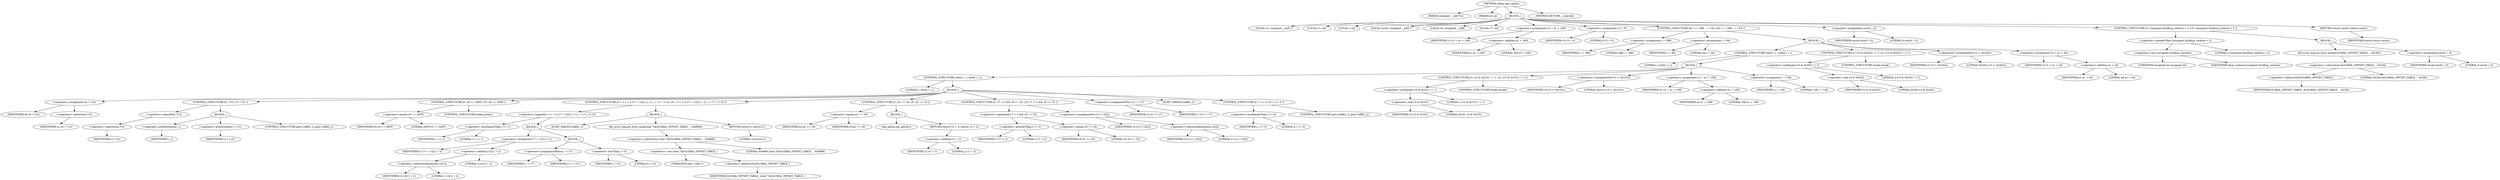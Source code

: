 digraph udhcp_get_option {  
"1000107" [label = "(METHOD,udhcp_get_option)" ]
"1000108" [label = "(PARAM,unsigned __int8 *a1)" ]
"1000109" [label = "(PARAM,int a2)" ]
"1000110" [label = "(BLOCK,,)" ]
"1000111" [label = "(LOCAL,v2: unsigned __int8 *)" ]
"1000112" [label = "(LOCAL,v3: int)" ]
"1000113" [label = "(LOCAL,i: int)" ]
"1000114" [label = "(LOCAL,result: unsigned __int8 *)" ]
"1000115" [label = "(LOCAL,v6: unsigned __int8)" ]
"1000116" [label = "(LOCAL,v7: int)" ]
"1000117" [label = "(<operator>.assignment,v2 = a1 + 240)" ]
"1000118" [label = "(IDENTIFIER,v2,v2 = a1 + 240)" ]
"1000119" [label = "(<operator>.addition,a1 + 240)" ]
"1000120" [label = "(IDENTIFIER,a1,a1 + 240)" ]
"1000121" [label = "(LITERAL,240,a1 + 240)" ]
"1000122" [label = "(<operator>.assignment,v3 = 0)" ]
"1000123" [label = "(IDENTIFIER,v3,v3 = 0)" ]
"1000124" [label = "(LITERAL,0,v3 = 0)" ]
"1000125" [label = "(CONTROL_STRUCTURE,for ( i = 388; ; i = 64 ),for ( i = 388; ; i = 64 ))" ]
"1000126" [label = "(<operator>.assignment,i = 388)" ]
"1000127" [label = "(IDENTIFIER,i,i = 388)" ]
"1000128" [label = "(LITERAL,388,i = 388)" ]
"1000129" [label = "(<operator>.assignment,i = 64)" ]
"1000130" [label = "(IDENTIFIER,i,i = 64)" ]
"1000131" [label = "(LITERAL,64,i = 64)" ]
"1000132" [label = "(BLOCK,,)" ]
"1000133" [label = "(CONTROL_STRUCTURE,while ( 1 ),while ( 1 ))" ]
"1000134" [label = "(LITERAL,1,while ( 1 ))" ]
"1000135" [label = "(BLOCK,,)" ]
"1000136" [label = "(CONTROL_STRUCTURE,while ( 1 ),while ( 1 ))" ]
"1000137" [label = "(LITERAL,1,while ( 1 ))" ]
"1000138" [label = "(BLOCK,,)" ]
"1000139" [label = "(<operator>.assignment,v6 = *v2)" ]
"1000140" [label = "(IDENTIFIER,v6,v6 = *v2)" ]
"1000141" [label = "(<operator>.indirection,*v2)" ]
"1000142" [label = "(IDENTIFIER,v2,v6 = *v2)" ]
"1000143" [label = "(CONTROL_STRUCTURE,if ( !*v2 ),if ( !*v2 ))" ]
"1000144" [label = "(<operator>.logicalNot,!*v2)" ]
"1000145" [label = "(<operator>.indirection,*v2)" ]
"1000146" [label = "(IDENTIFIER,v2,!*v2)" ]
"1000147" [label = "(BLOCK,,)" ]
"1000148" [label = "(<operator>.preDecrement,--i)" ]
"1000149" [label = "(IDENTIFIER,i,--i)" ]
"1000150" [label = "(<operator>.preIncrement,++v2)" ]
"1000151" [label = "(IDENTIFIER,v2,++v2)" ]
"1000152" [label = "(CONTROL_STRUCTURE,goto LABEL_2;,goto LABEL_2;)" ]
"1000153" [label = "(CONTROL_STRUCTURE,if ( v6 == 0xFF ),if ( v6 == 0xFF ))" ]
"1000154" [label = "(<operator>.equals,v6 == 0xFF)" ]
"1000155" [label = "(IDENTIFIER,v6,v6 == 0xFF)" ]
"1000156" [label = "(LITERAL,0xFF,v6 == 0xFF)" ]
"1000157" [label = "(CONTROL_STRUCTURE,break;,break;)" ]
"1000158" [label = "(CONTROL_STRUCTURE,if ( i <= 1 || (v7 = v2[1] + 2, i -= v7, i < 0) ),if ( i <= 1 || (v7 = v2[1] + 2, i -= v7, i < 0) ))" ]
"1000159" [label = "(<operator>.logicalOr,i <= 1 || (v7 = v2[1] + 2, i -= v7, i < 0))" ]
"1000160" [label = "(<operator>.lessEqualsThan,i <= 1)" ]
"1000161" [label = "(IDENTIFIER,i,i <= 1)" ]
"1000162" [label = "(LITERAL,1,i <= 1)" ]
"1000163" [label = "(BLOCK,,)" ]
"1000164" [label = "(<operator>.assignment,v7 = v2[1] + 2)" ]
"1000165" [label = "(IDENTIFIER,v7,v7 = v2[1] + 2)" ]
"1000166" [label = "(<operator>.addition,v2[1] + 2)" ]
"1000167" [label = "(<operator>.indirectIndexAccess,v2[1])" ]
"1000168" [label = "(IDENTIFIER,v2,v2[1] + 2)" ]
"1000169" [label = "(LITERAL,1,v2[1] + 2)" ]
"1000170" [label = "(LITERAL,2,v2[1] + 2)" ]
"1000171" [label = "(BLOCK,,)" ]
"1000172" [label = "(<operator>.assignmentMinus,i -= v7)" ]
"1000173" [label = "(IDENTIFIER,i,i -= v7)" ]
"1000174" [label = "(IDENTIFIER,v7,i -= v7)" ]
"1000175" [label = "(<operator>.lessThan,i < 0)" ]
"1000176" [label = "(IDENTIFIER,i,i < 0)" ]
"1000177" [label = "(LITERAL,0,i < 0)" ]
"1000178" [label = "(BLOCK,,)" ]
"1000179" [label = "(JUMP_TARGET,LABEL_3)" ]
"1000180" [label = "(bb_error_msg,bb_error_msg((char *)&GLOBAL_OFFSET_TABLE_ - 444868))" ]
"1000181" [label = "(<operator>.subtraction,(char *)&GLOBAL_OFFSET_TABLE_ - 444868)" ]
"1000182" [label = "(<operator>.cast,(char *)&GLOBAL_OFFSET_TABLE_)" ]
"1000183" [label = "(UNKNOWN,char *,char *)" ]
"1000184" [label = "(<operator>.addressOf,&GLOBAL_OFFSET_TABLE_)" ]
"1000185" [label = "(IDENTIFIER,GLOBAL_OFFSET_TABLE_,(char *)&GLOBAL_OFFSET_TABLE_)" ]
"1000186" [label = "(LITERAL,444868,(char *)&GLOBAL_OFFSET_TABLE_ - 444868)" ]
"1000187" [label = "(RETURN,return 0;,return 0;)" ]
"1000188" [label = "(LITERAL,0,return 0;)" ]
"1000189" [label = "(CONTROL_STRUCTURE,if ( a2 == v6 ),if ( a2 == v6 ))" ]
"1000190" [label = "(<operator>.equals,a2 == v6)" ]
"1000191" [label = "(IDENTIFIER,a2,a2 == v6)" ]
"1000192" [label = "(IDENTIFIER,v6,a2 == v6)" ]
"1000193" [label = "(BLOCK,,)" ]
"1000194" [label = "(log_option,log_option())" ]
"1000195" [label = "(RETURN,return v2 + 2;,return v2 + 2;)" ]
"1000196" [label = "(<operator>.addition,v2 + 2)" ]
"1000197" [label = "(IDENTIFIER,v2,v2 + 2)" ]
"1000198" [label = "(LITERAL,2,v2 + 2)" ]
"1000199" [label = "(CONTROL_STRUCTURE,if ( v7 > 2 && v6 == 52 ),if ( v7 > 2 && v6 == 52 ))" ]
"1000200" [label = "(<operator>.logicalAnd,v7 > 2 && v6 == 52)" ]
"1000201" [label = "(<operator>.greaterThan,v7 > 2)" ]
"1000202" [label = "(IDENTIFIER,v7,v7 > 2)" ]
"1000203" [label = "(LITERAL,2,v7 > 2)" ]
"1000204" [label = "(<operator>.equals,v6 == 52)" ]
"1000205" [label = "(IDENTIFIER,v6,v6 == 52)" ]
"1000206" [label = "(LITERAL,52,v6 == 52)" ]
"1000207" [label = "(<operators>.assignmentOr,v3 |= v2[2])" ]
"1000208" [label = "(IDENTIFIER,v3,v3 |= v2[2])" ]
"1000209" [label = "(<operator>.indirectIndexAccess,v2[2])" ]
"1000210" [label = "(IDENTIFIER,v2,v3 |= v2[2])" ]
"1000211" [label = "(LITERAL,2,v3 |= v2[2])" ]
"1000212" [label = "(<operator>.assignmentPlus,v2 += v7)" ]
"1000213" [label = "(IDENTIFIER,v2,v2 += v7)" ]
"1000214" [label = "(IDENTIFIER,v7,v2 += v7)" ]
"1000215" [label = "(JUMP_TARGET,LABEL_2)" ]
"1000216" [label = "(CONTROL_STRUCTURE,if ( i <= 0 ),if ( i <= 0 ))" ]
"1000217" [label = "(<operator>.lessEqualsThan,i <= 0)" ]
"1000218" [label = "(IDENTIFIER,i,i <= 0)" ]
"1000219" [label = "(LITERAL,0,i <= 0)" ]
"1000220" [label = "(CONTROL_STRUCTURE,goto LABEL_3;,goto LABEL_3;)" ]
"1000221" [label = "(CONTROL_STRUCTURE,if ( (v3 & 0x101) != 1 ),if ( (v3 & 0x101) != 1 ))" ]
"1000222" [label = "(<operator>.notEquals,(v3 & 0x101) != 1)" ]
"1000223" [label = "(<operator>.and,v3 & 0x101)" ]
"1000224" [label = "(IDENTIFIER,v3,v3 & 0x101)" ]
"1000225" [label = "(LITERAL,0x101,v3 & 0x101)" ]
"1000226" [label = "(LITERAL,1,(v3 & 0x101) != 1)" ]
"1000227" [label = "(CONTROL_STRUCTURE,break;,break;)" ]
"1000228" [label = "(<operators>.assignmentOr,v3 |= 0x101u)" ]
"1000229" [label = "(IDENTIFIER,v3,v3 |= 0x101u)" ]
"1000230" [label = "(LITERAL,0x101u,v3 |= 0x101u)" ]
"1000231" [label = "(<operator>.assignment,v2 = a1 + 108)" ]
"1000232" [label = "(IDENTIFIER,v2,v2 = a1 + 108)" ]
"1000233" [label = "(<operator>.addition,a1 + 108)" ]
"1000234" [label = "(IDENTIFIER,a1,a1 + 108)" ]
"1000235" [label = "(LITERAL,108,a1 + 108)" ]
"1000236" [label = "(<operator>.assignment,i = 128)" ]
"1000237" [label = "(IDENTIFIER,i,i = 128)" ]
"1000238" [label = "(LITERAL,128,i = 128)" ]
"1000239" [label = "(CONTROL_STRUCTURE,if ( (v3 & 0x202) != 2 ),if ( (v3 & 0x202) != 2 ))" ]
"1000240" [label = "(<operator>.notEquals,(v3 & 0x202) != 2)" ]
"1000241" [label = "(<operator>.and,v3 & 0x202)" ]
"1000242" [label = "(IDENTIFIER,v3,v3 & 0x202)" ]
"1000243" [label = "(LITERAL,0x202,v3 & 0x202)" ]
"1000244" [label = "(LITERAL,2,(v3 & 0x202) != 2)" ]
"1000245" [label = "(CONTROL_STRUCTURE,break;,break;)" ]
"1000246" [label = "(<operators>.assignmentOr,v3 |= 0x202u)" ]
"1000247" [label = "(IDENTIFIER,v3,v3 |= 0x202u)" ]
"1000248" [label = "(LITERAL,0x202u,v3 |= 0x202u)" ]
"1000249" [label = "(<operator>.assignment,v2 = a1 + 44)" ]
"1000250" [label = "(IDENTIFIER,v2,v2 = a1 + 44)" ]
"1000251" [label = "(<operator>.addition,a1 + 44)" ]
"1000252" [label = "(IDENTIFIER,a1,a1 + 44)" ]
"1000253" [label = "(LITERAL,44,a1 + 44)" ]
"1000254" [label = "(<operator>.assignment,result = 0)" ]
"1000255" [label = "(IDENTIFIER,result,result = 0)" ]
"1000256" [label = "(LITERAL,0,result = 0)" ]
"1000257" [label = "(CONTROL_STRUCTURE,if ( (unsigned int)dhcp_verbose > 2 ),if ( (unsigned int)dhcp_verbose > 2 ))" ]
"1000258" [label = "(<operator>.greaterThan,(unsigned int)dhcp_verbose > 2)" ]
"1000259" [label = "(<operator>.cast,(unsigned int)dhcp_verbose)" ]
"1000260" [label = "(UNKNOWN,unsigned int,unsigned int)" ]
"1000261" [label = "(IDENTIFIER,dhcp_verbose,(unsigned int)dhcp_verbose)" ]
"1000262" [label = "(LITERAL,2,(unsigned int)dhcp_verbose > 2)" ]
"1000263" [label = "(BLOCK,,)" ]
"1000264" [label = "(bb_error_msg,bb_error_msg(&GLOBAL_OFFSET_TABLE_ - 44184))" ]
"1000265" [label = "(<operator>.subtraction,&GLOBAL_OFFSET_TABLE_ - 44184)" ]
"1000266" [label = "(<operator>.addressOf,&GLOBAL_OFFSET_TABLE_)" ]
"1000267" [label = "(IDENTIFIER,GLOBAL_OFFSET_TABLE_,&GLOBAL_OFFSET_TABLE_ - 44184)" ]
"1000268" [label = "(LITERAL,44184,&GLOBAL_OFFSET_TABLE_ - 44184)" ]
"1000269" [label = "(<operator>.assignment,result = 0)" ]
"1000270" [label = "(IDENTIFIER,result,result = 0)" ]
"1000271" [label = "(LITERAL,0,result = 0)" ]
"1000272" [label = "(RETURN,return result;,return result;)" ]
"1000273" [label = "(IDENTIFIER,result,return result;)" ]
"1000274" [label = "(METHOD_RETURN,__usercall)" ]
  "1000107" -> "1000108" 
  "1000107" -> "1000109" 
  "1000107" -> "1000110" 
  "1000107" -> "1000274" 
  "1000110" -> "1000111" 
  "1000110" -> "1000112" 
  "1000110" -> "1000113" 
  "1000110" -> "1000114" 
  "1000110" -> "1000115" 
  "1000110" -> "1000116" 
  "1000110" -> "1000117" 
  "1000110" -> "1000122" 
  "1000110" -> "1000125" 
  "1000110" -> "1000254" 
  "1000110" -> "1000257" 
  "1000110" -> "1000272" 
  "1000117" -> "1000118" 
  "1000117" -> "1000119" 
  "1000119" -> "1000120" 
  "1000119" -> "1000121" 
  "1000122" -> "1000123" 
  "1000122" -> "1000124" 
  "1000125" -> "1000126" 
  "1000125" -> "1000129" 
  "1000125" -> "1000132" 
  "1000126" -> "1000127" 
  "1000126" -> "1000128" 
  "1000129" -> "1000130" 
  "1000129" -> "1000131" 
  "1000132" -> "1000133" 
  "1000132" -> "1000239" 
  "1000132" -> "1000246" 
  "1000132" -> "1000249" 
  "1000133" -> "1000134" 
  "1000133" -> "1000135" 
  "1000135" -> "1000136" 
  "1000135" -> "1000221" 
  "1000135" -> "1000228" 
  "1000135" -> "1000231" 
  "1000135" -> "1000236" 
  "1000136" -> "1000137" 
  "1000136" -> "1000138" 
  "1000138" -> "1000139" 
  "1000138" -> "1000143" 
  "1000138" -> "1000153" 
  "1000138" -> "1000158" 
  "1000138" -> "1000189" 
  "1000138" -> "1000199" 
  "1000138" -> "1000212" 
  "1000138" -> "1000215" 
  "1000138" -> "1000216" 
  "1000139" -> "1000140" 
  "1000139" -> "1000141" 
  "1000141" -> "1000142" 
  "1000143" -> "1000144" 
  "1000143" -> "1000147" 
  "1000144" -> "1000145" 
  "1000145" -> "1000146" 
  "1000147" -> "1000148" 
  "1000147" -> "1000150" 
  "1000147" -> "1000152" 
  "1000148" -> "1000149" 
  "1000150" -> "1000151" 
  "1000153" -> "1000154" 
  "1000153" -> "1000157" 
  "1000154" -> "1000155" 
  "1000154" -> "1000156" 
  "1000158" -> "1000159" 
  "1000158" -> "1000178" 
  "1000159" -> "1000160" 
  "1000159" -> "1000163" 
  "1000160" -> "1000161" 
  "1000160" -> "1000162" 
  "1000163" -> "1000164" 
  "1000163" -> "1000171" 
  "1000164" -> "1000165" 
  "1000164" -> "1000166" 
  "1000166" -> "1000167" 
  "1000166" -> "1000170" 
  "1000167" -> "1000168" 
  "1000167" -> "1000169" 
  "1000171" -> "1000172" 
  "1000171" -> "1000175" 
  "1000172" -> "1000173" 
  "1000172" -> "1000174" 
  "1000175" -> "1000176" 
  "1000175" -> "1000177" 
  "1000178" -> "1000179" 
  "1000178" -> "1000180" 
  "1000178" -> "1000187" 
  "1000180" -> "1000181" 
  "1000181" -> "1000182" 
  "1000181" -> "1000186" 
  "1000182" -> "1000183" 
  "1000182" -> "1000184" 
  "1000184" -> "1000185" 
  "1000187" -> "1000188" 
  "1000189" -> "1000190" 
  "1000189" -> "1000193" 
  "1000190" -> "1000191" 
  "1000190" -> "1000192" 
  "1000193" -> "1000194" 
  "1000193" -> "1000195" 
  "1000195" -> "1000196" 
  "1000196" -> "1000197" 
  "1000196" -> "1000198" 
  "1000199" -> "1000200" 
  "1000199" -> "1000207" 
  "1000200" -> "1000201" 
  "1000200" -> "1000204" 
  "1000201" -> "1000202" 
  "1000201" -> "1000203" 
  "1000204" -> "1000205" 
  "1000204" -> "1000206" 
  "1000207" -> "1000208" 
  "1000207" -> "1000209" 
  "1000209" -> "1000210" 
  "1000209" -> "1000211" 
  "1000212" -> "1000213" 
  "1000212" -> "1000214" 
  "1000216" -> "1000217" 
  "1000216" -> "1000220" 
  "1000217" -> "1000218" 
  "1000217" -> "1000219" 
  "1000221" -> "1000222" 
  "1000221" -> "1000227" 
  "1000222" -> "1000223" 
  "1000222" -> "1000226" 
  "1000223" -> "1000224" 
  "1000223" -> "1000225" 
  "1000228" -> "1000229" 
  "1000228" -> "1000230" 
  "1000231" -> "1000232" 
  "1000231" -> "1000233" 
  "1000233" -> "1000234" 
  "1000233" -> "1000235" 
  "1000236" -> "1000237" 
  "1000236" -> "1000238" 
  "1000239" -> "1000240" 
  "1000239" -> "1000245" 
  "1000240" -> "1000241" 
  "1000240" -> "1000244" 
  "1000241" -> "1000242" 
  "1000241" -> "1000243" 
  "1000246" -> "1000247" 
  "1000246" -> "1000248" 
  "1000249" -> "1000250" 
  "1000249" -> "1000251" 
  "1000251" -> "1000252" 
  "1000251" -> "1000253" 
  "1000254" -> "1000255" 
  "1000254" -> "1000256" 
  "1000257" -> "1000258" 
  "1000257" -> "1000263" 
  "1000258" -> "1000259" 
  "1000258" -> "1000262" 
  "1000259" -> "1000260" 
  "1000259" -> "1000261" 
  "1000263" -> "1000264" 
  "1000263" -> "1000269" 
  "1000264" -> "1000265" 
  "1000265" -> "1000266" 
  "1000265" -> "1000268" 
  "1000266" -> "1000267" 
  "1000269" -> "1000270" 
  "1000269" -> "1000271" 
  "1000272" -> "1000273" 
}

